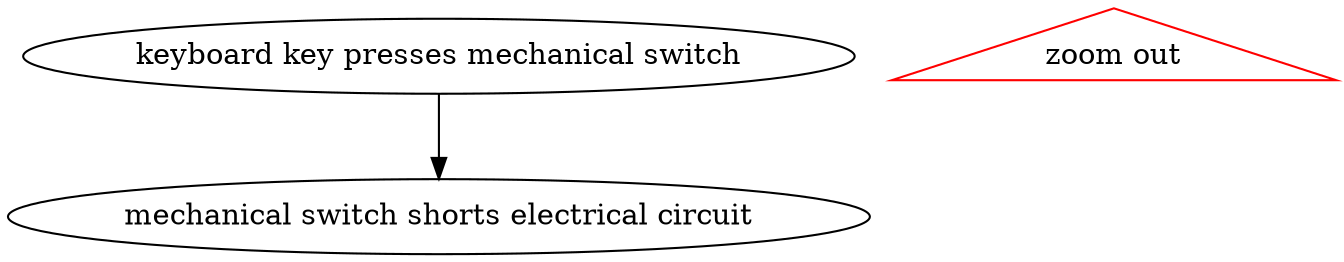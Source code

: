 strict digraph {
	graph [compound=true];
	node [label="\N"];
	keyboard_key_presses_mechanical_switch	[label="keyboard key presses mechanical switch"];
	mechanical_switch_shorts_electrical_circuit	[label="mechanical switch shorts electrical circuit"];
	keyboard_key_presses_mechanical_switch -> mechanical_switch_shorts_electrical_circuit;
	"zoom out"	[color=red,
		href="single_layer_1_user_browses_the_web.svg",
		shape=triangle];
}
